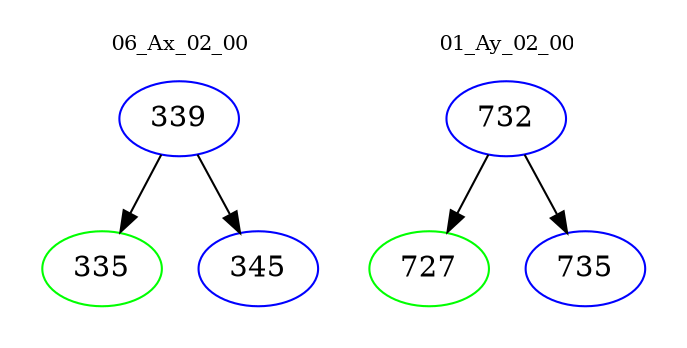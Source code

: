 digraph{
subgraph cluster_0 {
color = white
label = "06_Ax_02_00";
fontsize=10;
T0_339 [label="339", color="blue"]
T0_339 -> T0_335 [color="black"]
T0_335 [label="335", color="green"]
T0_339 -> T0_345 [color="black"]
T0_345 [label="345", color="blue"]
}
subgraph cluster_1 {
color = white
label = "01_Ay_02_00";
fontsize=10;
T1_732 [label="732", color="blue"]
T1_732 -> T1_727 [color="black"]
T1_727 [label="727", color="green"]
T1_732 -> T1_735 [color="black"]
T1_735 [label="735", color="blue"]
}
}
